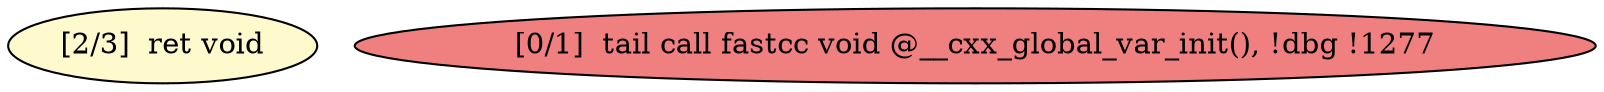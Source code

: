 
digraph G {


node661 [fillcolor=lemonchiffon,label="[2/3]  ret void",shape=ellipse,style=filled ]
node660 [fillcolor=lightcoral,label="[0/1]  tail call fastcc void @__cxx_global_var_init(), !dbg !1277",shape=ellipse,style=filled ]



}
